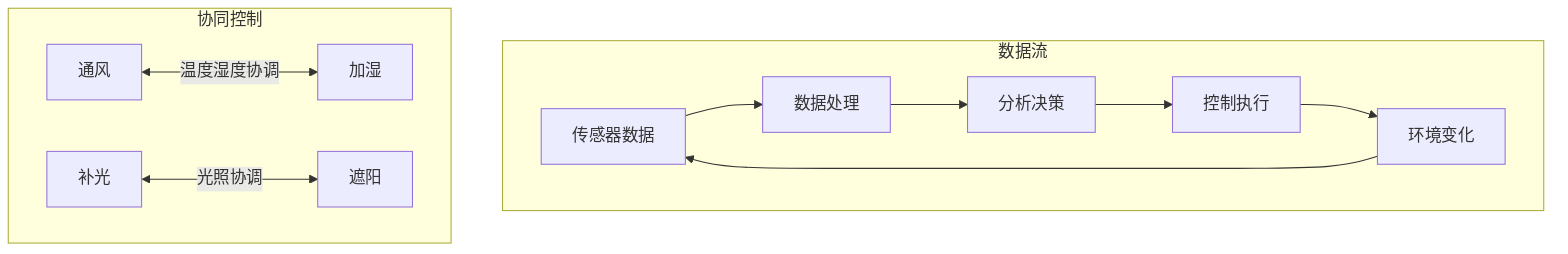 graph TD
    subgraph 数据流
        Sensor[传感器数据] --> Processing[数据处理]
        Processing --> Analysis[分析决策]
        Analysis --> Control[控制执行]
        Control --> Environment[环境变化]
        Environment --> Sensor
    end
    
    subgraph 协同控制
        Vent[通风]
        Humid[加湿]
        Light[补光]
        Shade[遮阳]
        
        Vent <-->|温度湿度协调| Humid
        Light <-->|光照协调| Shade
    end